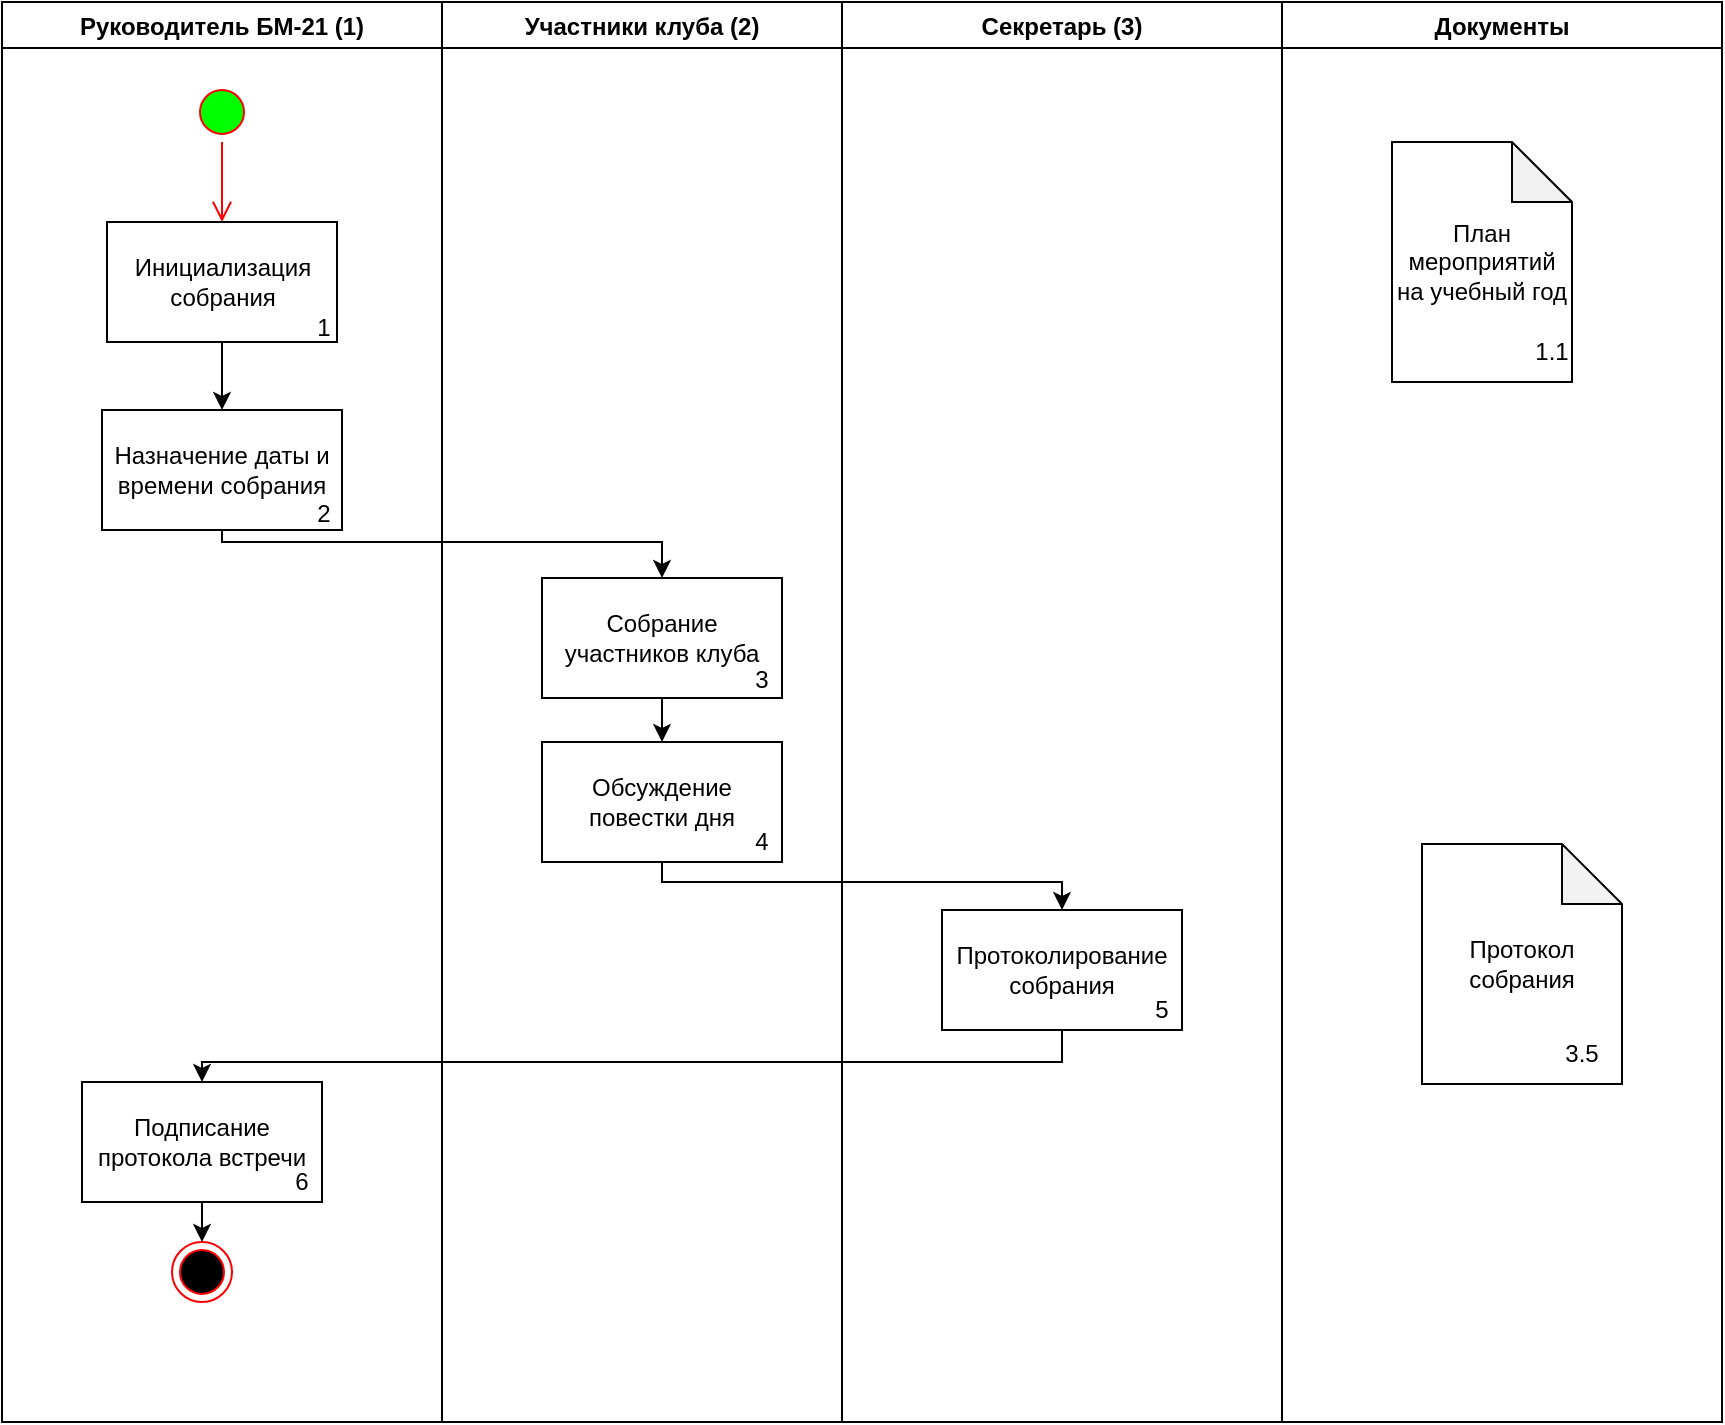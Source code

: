 <mxfile version="18.0.1" type="device" pages="7"><diagram id="oS99Gdz09rwh8ydqEq3J" name="Страница 1"><mxGraphModel dx="3076" dy="857" grid="1" gridSize="10" guides="1" tooltips="1" connect="1" arrows="1" fold="1" page="1" pageScale="1" pageWidth="827" pageHeight="1169" math="0" shadow="0"><root><mxCell id="0"/><mxCell id="1" parent="0"/><mxCell id="oBicE6La2BwqbBWHL5pP-5" value="Секретарь (3)" style="swimlane;" parent="1" vertex="1"><mxGeometry x="-449" y="70" width="220" height="710" as="geometry"/></mxCell><mxCell id="oBicE6La2BwqbBWHL5pP-27" value="" style="edgeStyle=orthogonalEdgeStyle;rounded=0;orthogonalLoop=1;jettySize=auto;html=1;" parent="1" source="oBicE6La2BwqbBWHL5pP-24" target="oBicE6La2BwqbBWHL5pP-26" edge="1"><mxGeometry relative="1" as="geometry"><Array as="points"><mxPoint x="-759" y="340"/><mxPoint x="-539" y="340"/></Array></mxGeometry></mxCell><mxCell id="oBicE6La2BwqbBWHL5pP-31" value="" style="edgeStyle=orthogonalEdgeStyle;rounded=0;orthogonalLoop=1;jettySize=auto;html=1;exitX=0.5;exitY=1;exitDx=0;exitDy=0;" parent="1" source="x76hn42cs9JqJWvmgpR9-5" target="oBicE6La2BwqbBWHL5pP-30" edge="1"><mxGeometry relative="1" as="geometry"><Array as="points"><mxPoint x="-339" y="600"/><mxPoint x="-769" y="600"/></Array></mxGeometry></mxCell><mxCell id="oBicE6La2BwqbBWHL5pP-35" value="Участники клуба (2)" style="swimlane;fillColor=none;startSize=23;" parent="1" vertex="1"><mxGeometry x="-649" y="70" width="200" height="710" as="geometry"/></mxCell><mxCell id="oBicE6La2BwqbBWHL5pP-26" value="Собрание участников клуба" style="whiteSpace=wrap;html=1;fillColor=none;rounded=0;" parent="oBicE6La2BwqbBWHL5pP-35" vertex="1"><mxGeometry x="50" y="288" width="120" height="60" as="geometry"/></mxCell><mxCell id="x76hn42cs9JqJWvmgpR9-5" value="Протоколирование собрания" style="whiteSpace=wrap;html=1;fillColor=none;rounded=0;" parent="oBicE6La2BwqbBWHL5pP-35" vertex="1"><mxGeometry x="250" y="454" width="120" height="60" as="geometry"/></mxCell><mxCell id="gU2dhU7drdv6Y8J2CUhe-5" value="5" style="text;html=1;strokeColor=none;fillColor=none;align=center;verticalAlign=middle;whiteSpace=wrap;rounded=0;" parent="oBicE6La2BwqbBWHL5pP-35" vertex="1"><mxGeometry x="330" y="489" width="60" height="30" as="geometry"/></mxCell><mxCell id="gU2dhU7drdv6Y8J2CUhe-3" value="3" style="text;html=1;strokeColor=none;fillColor=none;align=center;verticalAlign=middle;whiteSpace=wrap;rounded=0;" parent="oBicE6La2BwqbBWHL5pP-35" vertex="1"><mxGeometry x="130" y="324" width="60" height="30" as="geometry"/></mxCell><mxCell id="oBicE6La2BwqbBWHL5pP-28" value="Обсуждение повестки дня" style="whiteSpace=wrap;html=1;fillColor=none;rounded=0;" parent="oBicE6La2BwqbBWHL5pP-35" vertex="1"><mxGeometry x="50" y="370" width="120" height="60" as="geometry"/></mxCell><mxCell id="gU2dhU7drdv6Y8J2CUhe-4" value="4" style="text;html=1;strokeColor=none;fillColor=none;align=center;verticalAlign=middle;whiteSpace=wrap;rounded=0;" parent="oBicE6La2BwqbBWHL5pP-35" vertex="1"><mxGeometry x="130" y="405" width="60" height="30" as="geometry"/></mxCell><mxCell id="oBicE6La2BwqbBWHL5pP-29" value="" style="edgeStyle=orthogonalEdgeStyle;rounded=0;orthogonalLoop=1;jettySize=auto;html=1;" parent="oBicE6La2BwqbBWHL5pP-35" source="oBicE6La2BwqbBWHL5pP-26" target="oBicE6La2BwqbBWHL5pP-28" edge="1"><mxGeometry relative="1" as="geometry"><Array as="points"><mxPoint x="110" y="380"/><mxPoint x="110" y="380"/></Array></mxGeometry></mxCell><mxCell id="x76hn42cs9JqJWvmgpR9-6" value="" style="endArrow=classic;html=1;rounded=0;exitX=0.5;exitY=1;exitDx=0;exitDy=0;" parent="oBicE6La2BwqbBWHL5pP-35" source="oBicE6La2BwqbBWHL5pP-28" target="x76hn42cs9JqJWvmgpR9-5" edge="1"><mxGeometry width="50" height="50" relative="1" as="geometry"><mxPoint x="130" y="594" as="sourcePoint"/><mxPoint x="180" y="544" as="targetPoint"/><Array as="points"><mxPoint x="110" y="440"/><mxPoint x="310" y="440"/></Array></mxGeometry></mxCell><mxCell id="x76hn42cs9JqJWvmgpR9-1" value="Документы" style="swimlane;" parent="1" vertex="1"><mxGeometry x="-229" y="70" width="220" height="710" as="geometry"/></mxCell><mxCell id="x76hn42cs9JqJWvmgpR9-3" value="Протокол собрания" style="shape=note;whiteSpace=wrap;html=1;backgroundOutline=1;darkOpacity=0.05;fillColor=none;" parent="x76hn42cs9JqJWvmgpR9-1" vertex="1"><mxGeometry x="70" y="421" width="100" height="120" as="geometry"/></mxCell><mxCell id="gU2dhU7drdv6Y8J2CUhe-17" value="3.5" style="text;html=1;strokeColor=none;fillColor=none;align=center;verticalAlign=middle;whiteSpace=wrap;rounded=0;" parent="x76hn42cs9JqJWvmgpR9-1" vertex="1"><mxGeometry x="120" y="511" width="60" height="30" as="geometry"/></mxCell><mxCell id="Pjc_Ljr_hg2h9POgpe1H-1" value="План мероприятий на учебный год" style="shape=note;whiteSpace=wrap;html=1;backgroundOutline=1;darkOpacity=0.05;fillColor=none;" vertex="1" parent="x76hn42cs9JqJWvmgpR9-1"><mxGeometry x="55" y="70" width="90" height="120" as="geometry"/></mxCell><mxCell id="Pjc_Ljr_hg2h9POgpe1H-2" value="1.1" style="text;html=1;strokeColor=none;fillColor=none;align=center;verticalAlign=middle;whiteSpace=wrap;rounded=0;" vertex="1" parent="x76hn42cs9JqJWvmgpR9-1"><mxGeometry x="105" y="160" width="60" height="30" as="geometry"/></mxCell><mxCell id="oBicE6La2BwqbBWHL5pP-4" value="Руководитель БМ-21 (1)" style="swimlane;startSize=23;" parent="1" vertex="1"><mxGeometry x="-869" y="70" width="220" height="710" as="geometry"/></mxCell><mxCell id="oBicE6La2BwqbBWHL5pP-11" value="" style="ellipse;html=1;shape=startState;fillColor=#00FF00;strokeColor=#ff0000;" parent="oBicE6La2BwqbBWHL5pP-4" vertex="1"><mxGeometry x="95" y="40" width="30" height="30" as="geometry"/></mxCell><mxCell id="oBicE6La2BwqbBWHL5pP-12" value="" style="edgeStyle=orthogonalEdgeStyle;html=1;verticalAlign=bottom;endArrow=open;endSize=8;strokeColor=#ff0000;rounded=0;entryX=0.5;entryY=0;entryDx=0;entryDy=0;" parent="oBicE6La2BwqbBWHL5pP-4" source="oBicE6La2BwqbBWHL5pP-11" target="oBicE6La2BwqbBWHL5pP-15" edge="1"><mxGeometry relative="1" as="geometry"><mxPoint x="110" y="130" as="targetPoint"/></mxGeometry></mxCell><mxCell id="oBicE6La2BwqbBWHL5pP-15" value="Инициализация собрания" style="rounded=0;whiteSpace=wrap;html=1;fillColor=none;" parent="oBicE6La2BwqbBWHL5pP-4" vertex="1"><mxGeometry x="52.5" y="110" width="115" height="60" as="geometry"/></mxCell><mxCell id="oBicE6La2BwqbBWHL5pP-30" value="Подписание протокола встречи" style="whiteSpace=wrap;html=1;fillColor=none;rounded=0;" parent="oBicE6La2BwqbBWHL5pP-4" vertex="1"><mxGeometry x="40" y="540" width="120" height="60" as="geometry"/></mxCell><mxCell id="oBicE6La2BwqbBWHL5pP-33" value="" style="ellipse;html=1;shape=endState;fillColor=#000000;strokeColor=#ff0000;" parent="oBicE6La2BwqbBWHL5pP-4" vertex="1"><mxGeometry x="85" y="620" width="30" height="30" as="geometry"/></mxCell><mxCell id="x76hn42cs9JqJWvmgpR9-23" value="" style="endArrow=classic;html=1;rounded=0;exitX=0.5;exitY=1;exitDx=0;exitDy=0;entryX=0.5;entryY=0;entryDx=0;entryDy=0;" parent="oBicE6La2BwqbBWHL5pP-4" target="oBicE6La2BwqbBWHL5pP-33" edge="1"><mxGeometry width="50" height="50" relative="1" as="geometry"><mxPoint x="100.0" y="600" as="sourcePoint"/><mxPoint x="10" y="600" as="targetPoint"/></mxGeometry></mxCell><mxCell id="gU2dhU7drdv6Y8J2CUhe-1" value="1" style="text;html=1;strokeColor=none;fillColor=none;align=center;verticalAlign=middle;whiteSpace=wrap;rounded=0;" parent="oBicE6La2BwqbBWHL5pP-4" vertex="1"><mxGeometry x="131" y="148" width="60" height="30" as="geometry"/></mxCell><mxCell id="gU2dhU7drdv6Y8J2CUhe-6" value="6" style="text;html=1;strokeColor=none;fillColor=none;align=center;verticalAlign=middle;whiteSpace=wrap;rounded=0;" parent="oBicE6La2BwqbBWHL5pP-4" vertex="1"><mxGeometry x="120" y="575" width="60" height="30" as="geometry"/></mxCell><mxCell id="oBicE6La2BwqbBWHL5pP-24" value="Назначение даты и времени собрания" style="whiteSpace=wrap;html=1;fillColor=none;rounded=0;" parent="oBicE6La2BwqbBWHL5pP-4" vertex="1"><mxGeometry x="50" y="204" width="120" height="60" as="geometry"/></mxCell><mxCell id="oBicE6La2BwqbBWHL5pP-25" value="" style="edgeStyle=orthogonalEdgeStyle;rounded=0;orthogonalLoop=1;jettySize=auto;html=1;entryX=0.5;entryY=0;entryDx=0;entryDy=0;" parent="oBicE6La2BwqbBWHL5pP-4" source="oBicE6La2BwqbBWHL5pP-15" target="oBicE6La2BwqbBWHL5pP-24" edge="1"><mxGeometry relative="1" as="geometry"><Array as="points"><mxPoint x="110" y="190"/><mxPoint x="110" y="190"/></Array></mxGeometry></mxCell><mxCell id="gU2dhU7drdv6Y8J2CUhe-2" value="2" style="text;html=1;strokeColor=none;fillColor=none;align=center;verticalAlign=middle;whiteSpace=wrap;rounded=0;" parent="oBicE6La2BwqbBWHL5pP-4" vertex="1"><mxGeometry x="131" y="241" width="60" height="30" as="geometry"/></mxCell></root></mxGraphModel></diagram><diagram id="LGZjJpR5MeHRbFQjAv_O" name="1"><mxGraphModel dx="3685" dy="1224" grid="1" gridSize="10" guides="1" tooltips="1" connect="1" arrows="1" fold="1" page="1" pageScale="1" pageWidth="827" pageHeight="1169" math="0" shadow="0"><root><mxCell id="0"/><mxCell id="1" parent="0"/><mxCell id="KqBd3kLAYRVifI84D7vI-1" value="Руководитель БМ-21 (1)" style="swimlane;" vertex="1" parent="1"><mxGeometry x="-1320" y="70" width="860" height="660" as="geometry"/></mxCell><mxCell id="KqBd3kLAYRVifI84D7vI-2" value="" style="ellipse;html=1;shape=startState;fillColor=#00FF00;strokeColor=#ff0000;" vertex="1" parent="KqBd3kLAYRVifI84D7vI-1"><mxGeometry x="415" y="50" width="30" height="30" as="geometry"/></mxCell><mxCell id="KqBd3kLAYRVifI84D7vI-3" value="" style="edgeStyle=orthogonalEdgeStyle;html=1;verticalAlign=bottom;endArrow=open;endSize=8;strokeColor=#ff0000;rounded=0;entryX=0.5;entryY=0;entryDx=0;entryDy=0;" edge="1" parent="KqBd3kLAYRVifI84D7vI-1" source="KqBd3kLAYRVifI84D7vI-2" target="KqBd3kLAYRVifI84D7vI-4"><mxGeometry relative="1" as="geometry"><mxPoint x="430" y="140" as="targetPoint"/></mxGeometry></mxCell><mxCell id="KqBd3kLAYRVifI84D7vI-4" value="Открытие плана мероприятий на учебный год" style="rounded=0;whiteSpace=wrap;html=1;fillColor=none;" vertex="1" parent="KqBd3kLAYRVifI84D7vI-1"><mxGeometry x="355" y="120" width="150" height="70" as="geometry"/></mxCell><mxCell id="KqBd3kLAYRVifI84D7vI-5" value="1" style="text;html=1;strokeColor=none;fillColor=none;align=center;verticalAlign=middle;whiteSpace=wrap;rounded=0;" vertex="1" parent="KqBd3kLAYRVifI84D7vI-1"><mxGeometry x="463" y="160" width="60" height="30" as="geometry"/></mxCell><mxCell id="KqBd3kLAYRVifI84D7vI-6" value="" style="endArrow=classic;html=1;rounded=0;exitX=0.484;exitY=1.019;exitDx=0;exitDy=0;exitPerimeter=0;" edge="1" parent="KqBd3kLAYRVifI84D7vI-1" source="KqBd3kLAYRVifI84D7vI-4"><mxGeometry width="50" height="50" relative="1" as="geometry"><mxPoint x="410" y="290" as="sourcePoint"/><mxPoint x="428" y="240" as="targetPoint"/></mxGeometry></mxCell><mxCell id="KqBd3kLAYRVifI84D7vI-7" value="Осуществление поиска ближайшего мероприятия" style="rounded=0;whiteSpace=wrap;html=1;fillColor=none;" vertex="1" parent="KqBd3kLAYRVifI84D7vI-1"><mxGeometry x="350" y="240" width="150" height="70" as="geometry"/></mxCell><mxCell id="KqBd3kLAYRVifI84D7vI-8" value="2" style="text;html=1;strokeColor=none;fillColor=none;align=center;verticalAlign=middle;whiteSpace=wrap;rounded=0;" vertex="1" parent="KqBd3kLAYRVifI84D7vI-1"><mxGeometry x="463" y="280" width="60" height="30" as="geometry"/></mxCell><mxCell id="KqBd3kLAYRVifI84D7vI-9" value="" style="endArrow=classic;html=1;rounded=0;exitX=0.516;exitY=0.994;exitDx=0;exitDy=0;exitPerimeter=0;" edge="1" parent="KqBd3kLAYRVifI84D7vI-1" source="KqBd3kLAYRVifI84D7vI-7"><mxGeometry width="50" height="50" relative="1" as="geometry"><mxPoint x="400" y="380" as="sourcePoint"/><mxPoint x="427" y="340" as="targetPoint"/></mxGeometry></mxCell><mxCell id="KqBd3kLAYRVifI84D7vI-10" value="&lt;font style=&quot;font-size: 50px;&quot;&gt;Х&lt;/font&gt;" style="rhombus;whiteSpace=wrap;html=1;" vertex="1" parent="KqBd3kLAYRVifI84D7vI-1"><mxGeometry x="385" y="340" width="80" height="80" as="geometry"/></mxCell><mxCell id="KqBd3kLAYRVifI84D7vI-11" value="Ближайшее мероприятие есть?" style="text;html=1;strokeColor=none;fillColor=none;align=center;verticalAlign=middle;whiteSpace=wrap;rounded=0;" vertex="1" parent="KqBd3kLAYRVifI84D7vI-1"><mxGeometry x="395" y="430" width="60" height="30" as="geometry"/></mxCell><mxCell id="KqBd3kLAYRVifI84D7vI-12" value="" style="endArrow=classic;html=1;rounded=0;fontSize=50;exitX=0;exitY=0.5;exitDx=0;exitDy=0;" edge="1" parent="KqBd3kLAYRVifI84D7vI-1" source="KqBd3kLAYRVifI84D7vI-10"><mxGeometry width="50" height="50" relative="1" as="geometry"><mxPoint x="220" y="410" as="sourcePoint"/><mxPoint x="240" y="480" as="targetPoint"/><Array as="points"><mxPoint x="240" y="380"/></Array></mxGeometry></mxCell><mxCell id="KqBd3kLAYRVifI84D7vI-13" value="Нет" style="edgeLabel;html=1;align=center;verticalAlign=middle;resizable=0;points=[];fontSize=12;" vertex="1" connectable="0" parent="KqBd3kLAYRVifI84D7vI-12"><mxGeometry x="0.262" relative="1" as="geometry"><mxPoint as="offset"/></mxGeometry></mxCell><mxCell id="KqBd3kLAYRVifI84D7vI-14" value="" style="endArrow=classic;html=1;rounded=0;fontSize=50;entryX=0.5;entryY=0;entryDx=0;entryDy=0;" edge="1" parent="KqBd3kLAYRVifI84D7vI-1" target="KqBd3kLAYRVifI84D7vI-19"><mxGeometry width="50" height="50" relative="1" as="geometry"><mxPoint x="465" y="380" as="sourcePoint"/><mxPoint x="610" y="480" as="targetPoint"/><Array as="points"><mxPoint x="615" y="380"/></Array></mxGeometry></mxCell><mxCell id="KqBd3kLAYRVifI84D7vI-15" value="Да" style="edgeLabel;html=1;align=center;verticalAlign=middle;resizable=0;points=[];fontSize=12;" vertex="1" connectable="0" parent="KqBd3kLAYRVifI84D7vI-14"><mxGeometry x="0.247" y="-1" relative="1" as="geometry"><mxPoint as="offset"/></mxGeometry></mxCell><mxCell id="KqBd3kLAYRVifI84D7vI-16" value="Закрытие плана мероприятий" style="rounded=0;whiteSpace=wrap;html=1;fillColor=none;" vertex="1" parent="KqBd3kLAYRVifI84D7vI-1"><mxGeometry x="160" y="480" width="150" height="70" as="geometry"/></mxCell><mxCell id="KqBd3kLAYRVifI84D7vI-17" value="" style="ellipse;html=1;shape=endState;fillColor=#000000;strokeColor=#ff0000;" vertex="1" parent="KqBd3kLAYRVifI84D7vI-1"><mxGeometry x="220" y="570" width="30" height="30" as="geometry"/></mxCell><mxCell id="KqBd3kLAYRVifI84D7vI-18" value="" style="endArrow=classic;html=1;rounded=0;exitX=0.5;exitY=1;exitDx=0;exitDy=0;entryX=0.5;entryY=0;entryDx=0;entryDy=0;" edge="1" parent="KqBd3kLAYRVifI84D7vI-1" target="KqBd3kLAYRVifI84D7vI-17"><mxGeometry width="50" height="50" relative="1" as="geometry"><mxPoint x="235" y="550" as="sourcePoint"/><mxPoint x="1115" y="480" as="targetPoint"/></mxGeometry></mxCell><mxCell id="KqBd3kLAYRVifI84D7vI-19" value="Назначение даты и времени всречи" style="rounded=0;whiteSpace=wrap;html=1;fillColor=none;" vertex="1" parent="KqBd3kLAYRVifI84D7vI-1"><mxGeometry x="540" y="480" width="150" height="80" as="geometry"/></mxCell><mxCell id="KqBd3kLAYRVifI84D7vI-20" value="3" style="text;html=1;strokeColor=none;fillColor=none;align=center;verticalAlign=middle;whiteSpace=wrap;rounded=0;" vertex="1" parent="KqBd3kLAYRVifI84D7vI-1"><mxGeometry x="270" y="520" width="60" height="30" as="geometry"/></mxCell><mxCell id="KqBd3kLAYRVifI84D7vI-21" value="4" style="text;html=1;strokeColor=none;fillColor=none;align=center;verticalAlign=middle;whiteSpace=wrap;rounded=0;" vertex="1" parent="KqBd3kLAYRVifI84D7vI-1"><mxGeometry x="650" y="520" width="60" height="30" as="geometry"/></mxCell><mxCell id="KqBd3kLAYRVifI84D7vI-22" value="" style="ellipse;html=1;shape=endState;fillColor=#000000;strokeColor=#ff0000;" vertex="1" parent="KqBd3kLAYRVifI84D7vI-1"><mxGeometry x="600" y="580" width="30" height="30" as="geometry"/></mxCell><mxCell id="KqBd3kLAYRVifI84D7vI-23" value="" style="endArrow=classic;html=1;rounded=0;exitX=0.5;exitY=1;exitDx=0;exitDy=0;entryX=0.5;entryY=0;entryDx=0;entryDy=0;" edge="1" parent="KqBd3kLAYRVifI84D7vI-1" target="KqBd3kLAYRVifI84D7vI-22"><mxGeometry width="50" height="50" relative="1" as="geometry"><mxPoint x="615" y="560" as="sourcePoint"/><mxPoint x="2815" y="420" as="targetPoint"/></mxGeometry></mxCell><mxCell id="KqBd3kLAYRVifI84D7vI-24" value="Документы" style="swimlane;" vertex="1" parent="1"><mxGeometry x="-460" y="70" width="220" height="660" as="geometry"/></mxCell><mxCell id="KqBd3kLAYRVifI84D7vI-25" value="План мероприятий на учебный год" style="shape=note;whiteSpace=wrap;html=1;backgroundOutline=1;darkOpacity=0.05;fillColor=none;" vertex="1" parent="KqBd3kLAYRVifI84D7vI-24"><mxGeometry x="55" y="240" width="90" height="120" as="geometry"/></mxCell><mxCell id="KqBd3kLAYRVifI84D7vI-26" value="1.1" style="text;html=1;strokeColor=none;fillColor=none;align=center;verticalAlign=middle;whiteSpace=wrap;rounded=0;" vertex="1" parent="KqBd3kLAYRVifI84D7vI-24"><mxGeometry x="105" y="330" width="60" height="30" as="geometry"/></mxCell></root></mxGraphModel></diagram><diagram id="CMH3vCZY2rc2br6z3k8X" name="2"><mxGraphModel dx="3076" dy="857" grid="1" gridSize="10" guides="1" tooltips="1" connect="1" arrows="1" fold="1" page="1" pageScale="1" pageWidth="827" pageHeight="1169" math="0" shadow="0"><root><mxCell id="0"/><mxCell id="1" parent="0"/><mxCell id="sSztgT2xc3xiMcKVT4rR-1" value="Руководитель БМ-21 (1)" style="swimlane;" vertex="1" parent="1"><mxGeometry x="-1490" y="110" width="440" height="390" as="geometry"/></mxCell><mxCell id="sSztgT2xc3xiMcKVT4rR-2" value="" style="ellipse;html=1;shape=startState;fillColor=#00FF00;strokeColor=#ff0000;" vertex="1" parent="sSztgT2xc3xiMcKVT4rR-1"><mxGeometry x="198" y="50" width="30" height="30" as="geometry"/></mxCell><mxCell id="sSztgT2xc3xiMcKVT4rR-3" value="" style="edgeStyle=orthogonalEdgeStyle;html=1;verticalAlign=bottom;endArrow=open;endSize=8;strokeColor=#ff0000;rounded=0;entryX=0.5;entryY=0;entryDx=0;entryDy=0;" edge="1" parent="sSztgT2xc3xiMcKVT4rR-1" source="sSztgT2xc3xiMcKVT4rR-2" target="sSztgT2xc3xiMcKVT4rR-4"><mxGeometry relative="1" as="geometry"><mxPoint x="213" y="140" as="targetPoint"/></mxGeometry></mxCell><mxCell id="sSztgT2xc3xiMcKVT4rR-4" value="Информирование членом клуба о неодходимости встречи" style="rounded=0;whiteSpace=wrap;html=1;fillColor=none;" vertex="1" parent="sSztgT2xc3xiMcKVT4rR-1"><mxGeometry x="138" y="120" width="150" height="70" as="geometry"/></mxCell><mxCell id="sSztgT2xc3xiMcKVT4rR-5" value="1" style="text;html=1;strokeColor=none;fillColor=none;align=center;verticalAlign=middle;whiteSpace=wrap;rounded=0;" vertex="1" parent="sSztgT2xc3xiMcKVT4rR-1"><mxGeometry x="246" y="160" width="60" height="30" as="geometry"/></mxCell><mxCell id="sSztgT2xc3xiMcKVT4rR-6" value="" style="endArrow=classic;html=1;rounded=0;exitX=0.484;exitY=1.019;exitDx=0;exitDy=0;exitPerimeter=0;" edge="1" parent="sSztgT2xc3xiMcKVT4rR-1" source="sSztgT2xc3xiMcKVT4rR-4"><mxGeometry width="50" height="50" relative="1" as="geometry"><mxPoint x="193" y="290" as="sourcePoint"/><mxPoint x="211" y="240" as="targetPoint"/></mxGeometry></mxCell><mxCell id="sSztgT2xc3xiMcKVT4rR-22" value="" style="ellipse;html=1;shape=endState;fillColor=#000000;strokeColor=#ff0000;" vertex="1" parent="sSztgT2xc3xiMcKVT4rR-1"><mxGeometry x="198" y="330" width="30" height="30" as="geometry"/></mxCell><mxCell id="sSztgT2xc3xiMcKVT4rR-23" value="" style="endArrow=classic;html=1;rounded=0;exitX=0.5;exitY=1;exitDx=0;exitDy=0;entryX=0.5;entryY=0;entryDx=0;entryDy=0;" edge="1" parent="sSztgT2xc3xiMcKVT4rR-1" target="sSztgT2xc3xiMcKVT4rR-22"><mxGeometry width="50" height="50" relative="1" as="geometry"><mxPoint x="213" y="310" as="sourcePoint"/><mxPoint x="2413" y="170" as="targetPoint"/></mxGeometry></mxCell><mxCell id="sSztgT2xc3xiMcKVT4rR-27" value="Согласование даты и времени встречи членов клуба" style="rounded=0;whiteSpace=wrap;html=1;fillColor=none;" vertex="1" parent="sSztgT2xc3xiMcKVT4rR-1"><mxGeometry x="138" y="240" width="150" height="70" as="geometry"/></mxCell><mxCell id="sSztgT2xc3xiMcKVT4rR-28" value="2" style="text;html=1;strokeColor=none;fillColor=none;align=center;verticalAlign=middle;whiteSpace=wrap;rounded=0;" vertex="1" parent="sSztgT2xc3xiMcKVT4rR-1"><mxGeometry x="246" y="280" width="60" height="30" as="geometry"/></mxCell></root></mxGraphModel></diagram><diagram id="eCDDIM7m-Vvduqqg53KY" name="3"><mxGraphModel dx="2249" dy="857" grid="1" gridSize="10" guides="1" tooltips="1" connect="1" arrows="1" fold="1" page="1" pageScale="1" pageWidth="827" pageHeight="1169" math="0" shadow="0"><root><mxCell id="0"/><mxCell id="1" parent="0"/><mxCell id="MoqYHMMzCFtZNhocJHGn-1" value="Участники клуба (2)" style="swimlane;" vertex="1" parent="1"><mxGeometry x="-770" y="20" width="770" height="660" as="geometry"/></mxCell><mxCell id="MoqYHMMzCFtZNhocJHGn-2" value="" style="ellipse;html=1;shape=startState;fillColor=#00FF00;strokeColor=#ff0000;" vertex="1" parent="MoqYHMMzCFtZNhocJHGn-1"><mxGeometry x="367" y="50" width="30" height="30" as="geometry"/></mxCell><mxCell id="MoqYHMMzCFtZNhocJHGn-3" value="" style="edgeStyle=orthogonalEdgeStyle;html=1;verticalAlign=bottom;endArrow=open;endSize=8;strokeColor=#ff0000;rounded=0;entryX=0.5;entryY=0;entryDx=0;entryDy=0;" edge="1" parent="MoqYHMMzCFtZNhocJHGn-1" source="MoqYHMMzCFtZNhocJHGn-2" target="MoqYHMMzCFtZNhocJHGn-4"><mxGeometry relative="1" as="geometry"><mxPoint x="382" y="140" as="targetPoint"/></mxGeometry></mxCell><mxCell id="MoqYHMMzCFtZNhocJHGn-4" value="Получение информации о дате и времени проведения собрания" style="rounded=0;whiteSpace=wrap;html=1;fillColor=none;" vertex="1" parent="MoqYHMMzCFtZNhocJHGn-1"><mxGeometry x="307" y="120" width="150" height="70" as="geometry"/></mxCell><mxCell id="MoqYHMMzCFtZNhocJHGn-5" value="1" style="text;html=1;strokeColor=none;fillColor=none;align=center;verticalAlign=middle;whiteSpace=wrap;rounded=0;" vertex="1" parent="MoqYHMMzCFtZNhocJHGn-1"><mxGeometry x="420" y="166" width="60" height="30" as="geometry"/></mxCell><mxCell id="MoqYHMMzCFtZNhocJHGn-6" value="" style="endArrow=classic;html=1;rounded=0;exitX=0.484;exitY=1.019;exitDx=0;exitDy=0;exitPerimeter=0;" edge="1" parent="MoqYHMMzCFtZNhocJHGn-1" source="MoqYHMMzCFtZNhocJHGn-4"><mxGeometry width="50" height="50" relative="1" as="geometry"><mxPoint x="362" y="290" as="sourcePoint"/><mxPoint x="380" y="240" as="targetPoint"/></mxGeometry></mxCell><mxCell id="MoqYHMMzCFtZNhocJHGn-7" value="Присутствие на собрании" style="rounded=0;whiteSpace=wrap;html=1;fillColor=none;" vertex="1" parent="MoqYHMMzCFtZNhocJHGn-1"><mxGeometry x="490" y="380" width="150" height="70" as="geometry"/></mxCell><mxCell id="MoqYHMMzCFtZNhocJHGn-8" value="3" style="text;html=1;strokeColor=none;fillColor=none;align=center;verticalAlign=middle;whiteSpace=wrap;rounded=0;" vertex="1" parent="MoqYHMMzCFtZNhocJHGn-1"><mxGeometry x="230" y="420" width="60" height="30" as="geometry"/></mxCell><mxCell id="MoqYHMMzCFtZNhocJHGn-9" value="" style="ellipse;html=1;shape=endState;fillColor=#000000;strokeColor=#ff0000;" vertex="1" parent="MoqYHMMzCFtZNhocJHGn-1"><mxGeometry x="550" y="470" width="30" height="30" as="geometry"/></mxCell><mxCell id="MoqYHMMzCFtZNhocJHGn-10" value="" style="endArrow=classic;html=1;rounded=0;exitX=0.5;exitY=1;exitDx=0;exitDy=0;entryX=0.5;entryY=0;entryDx=0;entryDy=0;" edge="1" parent="MoqYHMMzCFtZNhocJHGn-1" target="MoqYHMMzCFtZNhocJHGn-9"><mxGeometry width="50" height="50" relative="1" as="geometry"><mxPoint x="565" y="450" as="sourcePoint"/><mxPoint x="2765" y="310" as="targetPoint"/></mxGeometry></mxCell><mxCell id="MoqYHMMzCFtZNhocJHGn-11" value="&lt;font style=&quot;font-size: 50px;&quot;&gt;Х&lt;/font&gt;" style="rhombus;whiteSpace=wrap;html=1;" vertex="1" parent="MoqYHMMzCFtZNhocJHGn-1"><mxGeometry x="339.5" y="240" width="80" height="80" as="geometry"/></mxCell><mxCell id="MoqYHMMzCFtZNhocJHGn-12" value="Есть позможность присутствия на собрании?" style="text;html=1;strokeColor=none;fillColor=none;align=center;verticalAlign=middle;whiteSpace=wrap;rounded=0;" vertex="1" parent="MoqYHMMzCFtZNhocJHGn-1"><mxGeometry x="349.5" y="330" width="60" height="30" as="geometry"/></mxCell><mxCell id="MoqYHMMzCFtZNhocJHGn-13" value="" style="endArrow=classic;html=1;rounded=0;fontSize=50;exitX=0;exitY=0.5;exitDx=0;exitDy=0;" edge="1" parent="MoqYHMMzCFtZNhocJHGn-1" source="MoqYHMMzCFtZNhocJHGn-11"><mxGeometry width="50" height="50" relative="1" as="geometry"><mxPoint x="1494.5" y="240" as="sourcePoint"/><mxPoint x="194.5" y="380" as="targetPoint"/><Array as="points"><mxPoint x="194.5" y="280"/></Array></mxGeometry></mxCell><mxCell id="MoqYHMMzCFtZNhocJHGn-14" value="Нет" style="edgeLabel;html=1;align=center;verticalAlign=middle;resizable=0;points=[];fontSize=12;" vertex="1" connectable="0" parent="MoqYHMMzCFtZNhocJHGn-13"><mxGeometry x="0.262" relative="1" as="geometry"><mxPoint as="offset"/></mxGeometry></mxCell><mxCell id="MoqYHMMzCFtZNhocJHGn-15" value="" style="endArrow=classic;html=1;rounded=0;fontSize=50;entryX=0.5;entryY=0;entryDx=0;entryDy=0;" edge="1" parent="MoqYHMMzCFtZNhocJHGn-1"><mxGeometry width="50" height="50" relative="1" as="geometry"><mxPoint x="419.5" y="280" as="sourcePoint"/><mxPoint x="569.5" y="380" as="targetPoint"/><Array as="points"><mxPoint x="569.5" y="280"/></Array></mxGeometry></mxCell><mxCell id="MoqYHMMzCFtZNhocJHGn-16" value="Да" style="edgeLabel;html=1;align=center;verticalAlign=middle;resizable=0;points=[];fontSize=12;" vertex="1" connectable="0" parent="MoqYHMMzCFtZNhocJHGn-15"><mxGeometry x="0.247" y="-1" relative="1" as="geometry"><mxPoint as="offset"/></mxGeometry></mxCell><mxCell id="MoqYHMMzCFtZNhocJHGn-17" value="Пропуск собрания" style="rounded=0;whiteSpace=wrap;html=1;fillColor=none;" vertex="1" parent="MoqYHMMzCFtZNhocJHGn-1"><mxGeometry x="120" y="490" width="150" height="70" as="geometry"/></mxCell><mxCell id="MoqYHMMzCFtZNhocJHGn-18" value="4" style="text;html=1;strokeColor=none;fillColor=none;align=center;verticalAlign=middle;whiteSpace=wrap;rounded=0;" vertex="1" parent="MoqYHMMzCFtZNhocJHGn-1"><mxGeometry x="600" y="420" width="60" height="30" as="geometry"/></mxCell><mxCell id="MoqYHMMzCFtZNhocJHGn-19" value="" style="ellipse;html=1;shape=endState;fillColor=#000000;strokeColor=#ff0000;" vertex="1" parent="MoqYHMMzCFtZNhocJHGn-1"><mxGeometry x="180" y="580" width="30" height="30" as="geometry"/></mxCell><mxCell id="MoqYHMMzCFtZNhocJHGn-20" value="" style="endArrow=classic;html=1;rounded=0;exitX=0.5;exitY=1;exitDx=0;exitDy=0;entryX=0.5;entryY=0;entryDx=0;entryDy=0;" edge="1" parent="MoqYHMMzCFtZNhocJHGn-1" target="MoqYHMMzCFtZNhocJHGn-19"><mxGeometry width="50" height="50" relative="1" as="geometry"><mxPoint x="195" y="560" as="sourcePoint"/><mxPoint x="3215" y="390" as="targetPoint"/></mxGeometry></mxCell><mxCell id="Bm02TSKMlJ__CVQXPJWB-1" value="Оповещение руководителя клуба об отсутствии" style="rounded=0;whiteSpace=wrap;html=1;fillColor=none;" vertex="1" parent="MoqYHMMzCFtZNhocJHGn-1"><mxGeometry x="120" y="380" width="150" height="70" as="geometry"/></mxCell><mxCell id="Bm02TSKMlJ__CVQXPJWB-2" value="" style="endArrow=classic;html=1;rounded=0;exitX=0.5;exitY=1;exitDx=0;exitDy=0;" edge="1" parent="MoqYHMMzCFtZNhocJHGn-1" source="Bm02TSKMlJ__CVQXPJWB-1" target="MoqYHMMzCFtZNhocJHGn-17"><mxGeometry width="50" height="50" relative="1" as="geometry"><mxPoint x="340" y="530" as="sourcePoint"/><mxPoint x="390" y="480" as="targetPoint"/></mxGeometry></mxCell></root></mxGraphModel></diagram><diagram id="TO2g4RkaM94j22ml_Zp7" name="4"><mxGraphModel dx="2249" dy="857" grid="1" gridSize="10" guides="1" tooltips="1" connect="1" arrows="1" fold="1" page="1" pageScale="1" pageWidth="827" pageHeight="1169" math="0" shadow="0"><root><mxCell id="0"/><mxCell id="1" parent="0"/><mxCell id="jaIA6M_n-6bdg4flRF3S-1" value="Участники клуба (2)" style="swimlane;" vertex="1" parent="1"><mxGeometry x="-798" y="30" width="770" height="660" as="geometry"/></mxCell><mxCell id="jaIA6M_n-6bdg4flRF3S-2" value="" style="ellipse;html=1;shape=startState;fillColor=#00FF00;strokeColor=#ff0000;" vertex="1" parent="jaIA6M_n-6bdg4flRF3S-1"><mxGeometry x="367" y="50" width="30" height="30" as="geometry"/></mxCell><mxCell id="jaIA6M_n-6bdg4flRF3S-3" value="" style="edgeStyle=orthogonalEdgeStyle;html=1;verticalAlign=bottom;endArrow=open;endSize=8;strokeColor=#ff0000;rounded=0;entryX=0.5;entryY=0;entryDx=0;entryDy=0;" edge="1" parent="jaIA6M_n-6bdg4flRF3S-1" source="jaIA6M_n-6bdg4flRF3S-2" target="jaIA6M_n-6bdg4flRF3S-4"><mxGeometry relative="1" as="geometry"><mxPoint x="382" y="140" as="targetPoint"/></mxGeometry></mxCell><mxCell id="jaIA6M_n-6bdg4flRF3S-4" value="Присутствие на собрании клуба" style="rounded=0;whiteSpace=wrap;html=1;fillColor=none;" vertex="1" parent="jaIA6M_n-6bdg4flRF3S-1"><mxGeometry x="307" y="120" width="150" height="70" as="geometry"/></mxCell><mxCell id="jaIA6M_n-6bdg4flRF3S-5" value="1" style="text;html=1;strokeColor=none;fillColor=none;align=center;verticalAlign=middle;whiteSpace=wrap;rounded=0;" vertex="1" parent="jaIA6M_n-6bdg4flRF3S-1"><mxGeometry x="420" y="166" width="60" height="30" as="geometry"/></mxCell><mxCell id="jaIA6M_n-6bdg4flRF3S-6" value="" style="endArrow=classic;html=1;rounded=0;exitX=0.483;exitY=0.997;exitDx=0;exitDy=0;exitPerimeter=0;" edge="1" parent="jaIA6M_n-6bdg4flRF3S-1" source="jaIA6M_n-6bdg4flRF3S-4"><mxGeometry width="50" height="50" relative="1" as="geometry"><mxPoint x="362" y="290" as="sourcePoint"/><mxPoint x="380" y="240" as="targetPoint"/></mxGeometry></mxCell><mxCell id="jaIA6M_n-6bdg4flRF3S-7" value="" style="ellipse;html=1;shape=endState;fillColor=#000000;strokeColor=#ff0000;" vertex="1" parent="jaIA6M_n-6bdg4flRF3S-1"><mxGeometry x="367" y="420" width="30" height="30" as="geometry"/></mxCell><mxCell id="jaIA6M_n-6bdg4flRF3S-8" value="" style="endArrow=classic;html=1;rounded=0;exitX=0.5;exitY=1;exitDx=0;exitDy=0;entryX=0.5;entryY=0;entryDx=0;entryDy=0;" edge="1" parent="jaIA6M_n-6bdg4flRF3S-1" target="jaIA6M_n-6bdg4flRF3S-7"><mxGeometry width="50" height="50" relative="1" as="geometry"><mxPoint x="382" y="400" as="sourcePoint"/><mxPoint x="2582" y="260" as="targetPoint"/></mxGeometry></mxCell><mxCell id="jaIA6M_n-6bdg4flRF3S-9" value="Обсуждение повестки дня" style="rounded=0;whiteSpace=wrap;html=1;fillColor=none;" vertex="1" parent="jaIA6M_n-6bdg4flRF3S-1"><mxGeometry x="307" y="240" width="150" height="70" as="geometry"/></mxCell><mxCell id="jaIA6M_n-6bdg4flRF3S-10" value="2" style="text;html=1;strokeColor=none;fillColor=none;align=center;verticalAlign=middle;whiteSpace=wrap;rounded=0;" vertex="1" parent="jaIA6M_n-6bdg4flRF3S-1"><mxGeometry x="420" y="280" width="60" height="30" as="geometry"/></mxCell><mxCell id="jaIA6M_n-6bdg4flRF3S-11" value="Внесение предложений по теме" style="rounded=0;whiteSpace=wrap;html=1;fillColor=none;" vertex="1" parent="jaIA6M_n-6bdg4flRF3S-1"><mxGeometry x="307" y="330" width="150" height="70" as="geometry"/></mxCell><mxCell id="jaIA6M_n-6bdg4flRF3S-12" value="3" style="text;html=1;strokeColor=none;fillColor=none;align=center;verticalAlign=middle;whiteSpace=wrap;rounded=0;" vertex="1" parent="jaIA6M_n-6bdg4flRF3S-1"><mxGeometry x="420" y="370" width="60" height="30" as="geometry"/></mxCell><mxCell id="jaIA6M_n-6bdg4flRF3S-13" value="" style="endArrow=classic;html=1;rounded=0;fontSize=12;exitX=0.483;exitY=1.011;exitDx=0;exitDy=0;exitPerimeter=0;entryX=0.483;entryY=0.006;entryDx=0;entryDy=0;entryPerimeter=0;" edge="1" parent="jaIA6M_n-6bdg4flRF3S-1" source="jaIA6M_n-6bdg4flRF3S-9" target="jaIA6M_n-6bdg4flRF3S-11"><mxGeometry width="50" height="50" relative="1" as="geometry"><mxPoint x="388" y="360" as="sourcePoint"/><mxPoint x="438" y="310" as="targetPoint"/></mxGeometry></mxCell></root></mxGraphModel></diagram><diagram id="o5HPBQE3V7o2mvuf-9id" name="5"><mxGraphModel dx="2249" dy="857" grid="1" gridSize="10" guides="1" tooltips="1" connect="1" arrows="1" fold="1" page="1" pageScale="1" pageWidth="827" pageHeight="1169" math="0" shadow="0"><root><mxCell id="0"/><mxCell id="1" parent="0"/><mxCell id="rI85cAOUc1kSCwfdzg9X-1" value="Секретарь (3)" style="swimlane;" vertex="1" parent="1"><mxGeometry x="-798" y="30" width="770" height="660" as="geometry"/></mxCell><mxCell id="rI85cAOUc1kSCwfdzg9X-2" value="" style="ellipse;html=1;shape=startState;fillColor=#00FF00;strokeColor=#ff0000;" vertex="1" parent="rI85cAOUc1kSCwfdzg9X-1"><mxGeometry x="367" y="50" width="30" height="30" as="geometry"/></mxCell><mxCell id="rI85cAOUc1kSCwfdzg9X-3" value="" style="edgeStyle=orthogonalEdgeStyle;html=1;verticalAlign=bottom;endArrow=open;endSize=8;strokeColor=#ff0000;rounded=0;entryX=0.5;entryY=0;entryDx=0;entryDy=0;" edge="1" parent="rI85cAOUc1kSCwfdzg9X-1" source="rI85cAOUc1kSCwfdzg9X-2" target="rI85cAOUc1kSCwfdzg9X-4"><mxGeometry relative="1" as="geometry"><mxPoint x="382" y="140" as="targetPoint"/></mxGeometry></mxCell><mxCell id="rI85cAOUc1kSCwfdzg9X-4" value="Присутствие на собрании клуба" style="rounded=0;whiteSpace=wrap;html=1;fillColor=none;" vertex="1" parent="rI85cAOUc1kSCwfdzg9X-1"><mxGeometry x="307" y="120" width="150" height="70" as="geometry"/></mxCell><mxCell id="rI85cAOUc1kSCwfdzg9X-5" value="1" style="text;html=1;strokeColor=none;fillColor=none;align=center;verticalAlign=middle;whiteSpace=wrap;rounded=0;" vertex="1" parent="rI85cAOUc1kSCwfdzg9X-1"><mxGeometry x="420" y="166" width="60" height="30" as="geometry"/></mxCell><mxCell id="rI85cAOUc1kSCwfdzg9X-6" value="" style="endArrow=classic;html=1;rounded=0;exitX=0.483;exitY=0.997;exitDx=0;exitDy=0;exitPerimeter=0;" edge="1" parent="rI85cAOUc1kSCwfdzg9X-1" source="rI85cAOUc1kSCwfdzg9X-4"><mxGeometry width="50" height="50" relative="1" as="geometry"><mxPoint x="362" y="290" as="sourcePoint"/><mxPoint x="380" y="240" as="targetPoint"/></mxGeometry></mxCell><mxCell id="rI85cAOUc1kSCwfdzg9X-7" value="" style="ellipse;html=1;shape=endState;fillColor=#000000;strokeColor=#ff0000;" vertex="1" parent="rI85cAOUc1kSCwfdzg9X-1"><mxGeometry x="367" y="420" width="30" height="30" as="geometry"/></mxCell><mxCell id="rI85cAOUc1kSCwfdzg9X-8" value="" style="endArrow=classic;html=1;rounded=0;exitX=0.5;exitY=1;exitDx=0;exitDy=0;entryX=0.5;entryY=0;entryDx=0;entryDy=0;" edge="1" parent="rI85cAOUc1kSCwfdzg9X-1" target="rI85cAOUc1kSCwfdzg9X-7"><mxGeometry width="50" height="50" relative="1" as="geometry"><mxPoint x="382" y="400" as="sourcePoint"/><mxPoint x="2582" y="260" as="targetPoint"/></mxGeometry></mxCell><mxCell id="rI85cAOUc1kSCwfdzg9X-9" value="Подсчет присутствующих членов клуба" style="rounded=0;whiteSpace=wrap;html=1;fillColor=none;" vertex="1" parent="rI85cAOUc1kSCwfdzg9X-1"><mxGeometry x="307" y="240" width="150" height="70" as="geometry"/></mxCell><mxCell id="rI85cAOUc1kSCwfdzg9X-10" value="2" style="text;html=1;strokeColor=none;fillColor=none;align=center;verticalAlign=middle;whiteSpace=wrap;rounded=0;" vertex="1" parent="rI85cAOUc1kSCwfdzg9X-1"><mxGeometry x="420" y="280" width="60" height="30" as="geometry"/></mxCell><mxCell id="rI85cAOUc1kSCwfdzg9X-11" value="Протоколирование собрания" style="rounded=0;whiteSpace=wrap;html=1;fillColor=none;" vertex="1" parent="rI85cAOUc1kSCwfdzg9X-1"><mxGeometry x="307" y="330" width="150" height="70" as="geometry"/></mxCell><mxCell id="rI85cAOUc1kSCwfdzg9X-12" value="3" style="text;html=1;strokeColor=none;fillColor=none;align=center;verticalAlign=middle;whiteSpace=wrap;rounded=0;" vertex="1" parent="rI85cAOUc1kSCwfdzg9X-1"><mxGeometry x="420" y="370" width="60" height="30" as="geometry"/></mxCell><mxCell id="rI85cAOUc1kSCwfdzg9X-13" value="" style="endArrow=classic;html=1;rounded=0;fontSize=12;exitX=0.483;exitY=1.011;exitDx=0;exitDy=0;exitPerimeter=0;entryX=0.483;entryY=0.006;entryDx=0;entryDy=0;entryPerimeter=0;" edge="1" parent="rI85cAOUc1kSCwfdzg9X-1" source="rI85cAOUc1kSCwfdzg9X-9" target="rI85cAOUc1kSCwfdzg9X-11"><mxGeometry width="50" height="50" relative="1" as="geometry"><mxPoint x="388" y="360" as="sourcePoint"/><mxPoint x="438" y="310" as="targetPoint"/></mxGeometry></mxCell><mxCell id="R0FE1sryIT-fffwC_5gV-1" value="Документы" style="swimlane;" vertex="1" parent="1"><mxGeometry x="-28" y="30" width="220" height="660" as="geometry"/></mxCell><mxCell id="R0FE1sryIT-fffwC_5gV-2" value="Протокол собрания" style="shape=note;whiteSpace=wrap;html=1;backgroundOutline=1;darkOpacity=0.05;fillColor=none;" vertex="1" parent="R0FE1sryIT-fffwC_5gV-1"><mxGeometry x="38" y="280" width="100" height="120" as="geometry"/></mxCell><mxCell id="R0FE1sryIT-fffwC_5gV-3" value="3.3" style="text;html=1;strokeColor=none;fillColor=none;align=center;verticalAlign=middle;whiteSpace=wrap;rounded=0;" vertex="1" parent="R0FE1sryIT-fffwC_5gV-1"><mxGeometry x="98" y="370" width="60" height="30" as="geometry"/></mxCell></root></mxGraphModel></diagram><diagram id="4FQcNtvrHUiom-w9WBdL" name="6"><mxGraphModel dx="2249" dy="857" grid="1" gridSize="10" guides="1" tooltips="1" connect="1" arrows="1" fold="1" page="1" pageScale="1" pageWidth="827" pageHeight="1169" math="0" shadow="0"><root><mxCell id="0"/><mxCell id="1" parent="0"/><mxCell id="Es0iASqyW0ZIeiEi1tMz-1" value="Руководитель БМ-21 (1)" style="swimlane;startSize=23;" vertex="1" parent="1"><mxGeometry x="-570" y="30" width="220" height="440" as="geometry"/></mxCell><mxCell id="Es0iASqyW0ZIeiEi1tMz-2" value="" style="ellipse;html=1;shape=startState;fillColor=#00FF00;strokeColor=#ff0000;" vertex="1" parent="Es0iASqyW0ZIeiEi1tMz-1"><mxGeometry x="95" y="40" width="30" height="30" as="geometry"/></mxCell><mxCell id="Es0iASqyW0ZIeiEi1tMz-3" value="" style="edgeStyle=orthogonalEdgeStyle;html=1;verticalAlign=bottom;endArrow=open;endSize=8;strokeColor=#ff0000;rounded=0;entryX=0.5;entryY=0;entryDx=0;entryDy=0;" edge="1" parent="Es0iASqyW0ZIeiEi1tMz-1" source="Es0iASqyW0ZIeiEi1tMz-2"><mxGeometry relative="1" as="geometry"><mxPoint x="110" y="110" as="targetPoint"/></mxGeometry></mxCell><mxCell id="Es0iASqyW0ZIeiEi1tMz-5" value="Получение от секретаря протокола встречи" style="whiteSpace=wrap;html=1;fillColor=none;rounded=0;" vertex="1" parent="Es0iASqyW0ZIeiEi1tMz-1"><mxGeometry x="50" y="110" width="120" height="60" as="geometry"/></mxCell><mxCell id="Es0iASqyW0ZIeiEi1tMz-6" value="" style="ellipse;html=1;shape=endState;fillColor=#000000;strokeColor=#ff0000;" vertex="1" parent="Es0iASqyW0ZIeiEi1tMz-1"><mxGeometry x="95" y="390" width="30" height="30" as="geometry"/></mxCell><mxCell id="Es0iASqyW0ZIeiEi1tMz-7" value="" style="endArrow=classic;html=1;rounded=0;exitX=0.5;exitY=1;exitDx=0;exitDy=0;entryX=0.5;entryY=0;entryDx=0;entryDy=0;" edge="1" parent="Es0iASqyW0ZIeiEi1tMz-1" target="Es0iASqyW0ZIeiEi1tMz-6"><mxGeometry width="50" height="50" relative="1" as="geometry"><mxPoint x="110.0" y="370" as="sourcePoint"/><mxPoint x="20" y="370" as="targetPoint"/></mxGeometry></mxCell><mxCell id="Es0iASqyW0ZIeiEi1tMz-9" value="1" style="text;html=1;strokeColor=none;fillColor=none;align=center;verticalAlign=middle;whiteSpace=wrap;rounded=0;" vertex="1" parent="Es0iASqyW0ZIeiEi1tMz-1"><mxGeometry x="127" y="125" width="60" height="30" as="geometry"/></mxCell><mxCell id="Es0iASqyW0ZIeiEi1tMz-14" value="Ознакомление с протоколом" style="whiteSpace=wrap;html=1;fillColor=none;rounded=0;" vertex="1" parent="Es0iASqyW0ZIeiEi1tMz-1"><mxGeometry x="50" y="210" width="120" height="60" as="geometry"/></mxCell><mxCell id="Es0iASqyW0ZIeiEi1tMz-15" value="2" style="text;html=1;strokeColor=none;fillColor=none;align=center;verticalAlign=middle;whiteSpace=wrap;rounded=0;" vertex="1" parent="Es0iASqyW0ZIeiEi1tMz-1"><mxGeometry x="125" y="240" width="60" height="30" as="geometry"/></mxCell><mxCell id="Es0iASqyW0ZIeiEi1tMz-16" value="" style="endArrow=classic;html=1;rounded=0;exitX=0.5;exitY=1;exitDx=0;exitDy=0;entryX=0.5;entryY=0;entryDx=0;entryDy=0;" edge="1" parent="Es0iASqyW0ZIeiEi1tMz-1" source="Es0iASqyW0ZIeiEi1tMz-5" target="Es0iASqyW0ZIeiEi1tMz-14"><mxGeometry width="50" height="50" relative="1" as="geometry"><mxPoint x="-130" y="280" as="sourcePoint"/><mxPoint x="-80" y="230" as="targetPoint"/></mxGeometry></mxCell><mxCell id="Es0iASqyW0ZIeiEi1tMz-18" value="Подписание протокола" style="whiteSpace=wrap;html=1;fillColor=none;rounded=0;" vertex="1" parent="Es0iASqyW0ZIeiEi1tMz-1"><mxGeometry x="50" y="310" width="120" height="60" as="geometry"/></mxCell><mxCell id="Es0iASqyW0ZIeiEi1tMz-19" value="3" style="text;html=1;strokeColor=none;fillColor=none;align=center;verticalAlign=middle;whiteSpace=wrap;rounded=0;" vertex="1" parent="Es0iASqyW0ZIeiEi1tMz-1"><mxGeometry x="125" y="340" width="60" height="30" as="geometry"/></mxCell><mxCell id="Es0iASqyW0ZIeiEi1tMz-20" value="" style="endArrow=classic;html=1;rounded=0;exitX=0.5;exitY=1;exitDx=0;exitDy=0;entryX=0.5;entryY=0;entryDx=0;entryDy=0;" edge="1" parent="Es0iASqyW0ZIeiEi1tMz-1" target="Es0iASqyW0ZIeiEi1tMz-18"><mxGeometry width="50" height="50" relative="1" as="geometry"><mxPoint x="110" y="270" as="sourcePoint"/><mxPoint x="490" y="300" as="targetPoint"/></mxGeometry></mxCell></root></mxGraphModel></diagram></mxfile>